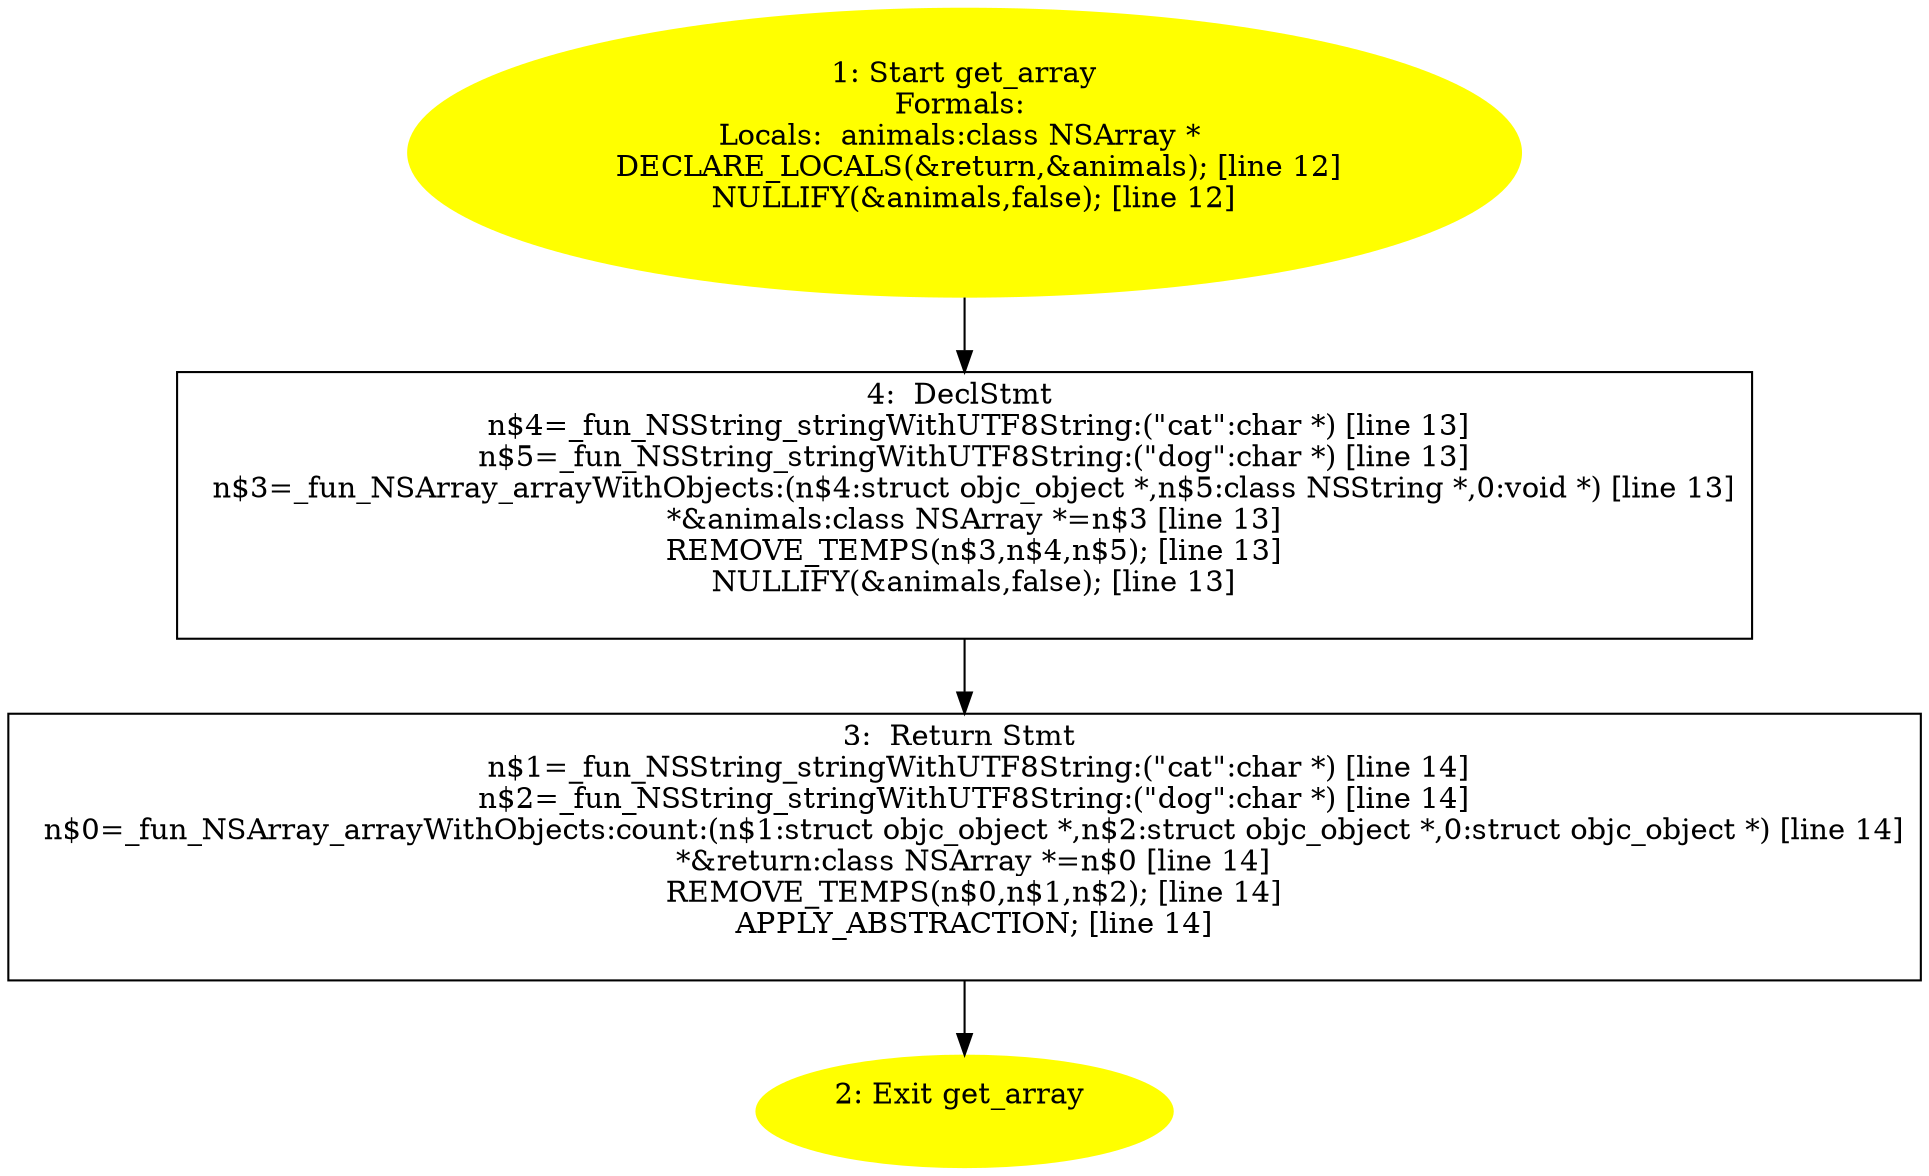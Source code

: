 digraph iCFG {
4 [label="4:  DeclStmt \n   n$4=_fun_NSString_stringWithUTF8String:(\"cat\":char *) [line 13]\n  n$5=_fun_NSString_stringWithUTF8String:(\"dog\":char *) [line 13]\n  n$3=_fun_NSArray_arrayWithObjects:(n$4:struct objc_object *,n$5:class NSString *,0:void *) [line 13]\n  *&animals:class NSArray *=n$3 [line 13]\n  REMOVE_TEMPS(n$3,n$4,n$5); [line 13]\n  NULLIFY(&animals,false); [line 13]\n " shape="box"]
	

	 4 -> 3 ;
3 [label="3:  Return Stmt \n   n$1=_fun_NSString_stringWithUTF8String:(\"cat\":char *) [line 14]\n  n$2=_fun_NSString_stringWithUTF8String:(\"dog\":char *) [line 14]\n  n$0=_fun_NSArray_arrayWithObjects:count:(n$1:struct objc_object *,n$2:struct objc_object *,0:struct objc_object *) [line 14]\n  *&return:class NSArray *=n$0 [line 14]\n  REMOVE_TEMPS(n$0,n$1,n$2); [line 14]\n  APPLY_ABSTRACTION; [line 14]\n " shape="box"]
	

	 3 -> 2 ;
2 [label="2: Exit get_array \n  " color=yellow style=filled]
	

1 [label="1: Start get_array\nFormals: \nLocals:  animals:class NSArray * \n   DECLARE_LOCALS(&return,&animals); [line 12]\n  NULLIFY(&animals,false); [line 12]\n " color=yellow style=filled]
	

	 1 -> 4 ;
}
